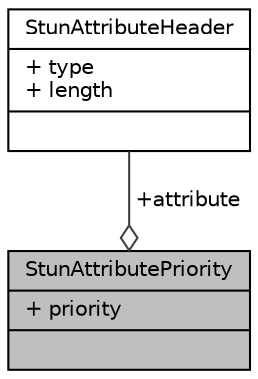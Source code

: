 digraph "StunAttributePriority"
{
 // LATEX_PDF_SIZE
  edge [fontname="Helvetica",fontsize="10",labelfontname="Helvetica",labelfontsize="10"];
  node [fontname="Helvetica",fontsize="10",shape=record];
  Node1 [label="{StunAttributePriority\n|+ priority\l|}",height=0.2,width=0.4,color="black", fillcolor="grey75", style="filled", fontcolor="black",tooltip=" "];
  Node2 -> Node1 [color="grey25",fontsize="10",style="solid",label=" +attribute" ,arrowhead="odiamond",fontname="Helvetica"];
  Node2 [label="{StunAttributeHeader\n|+ type\l+ length\l|}",height=0.2,width=0.4,color="black", fillcolor="white", style="filled",URL="$structStunAttributeHeader.html",tooltip=" "];
}
